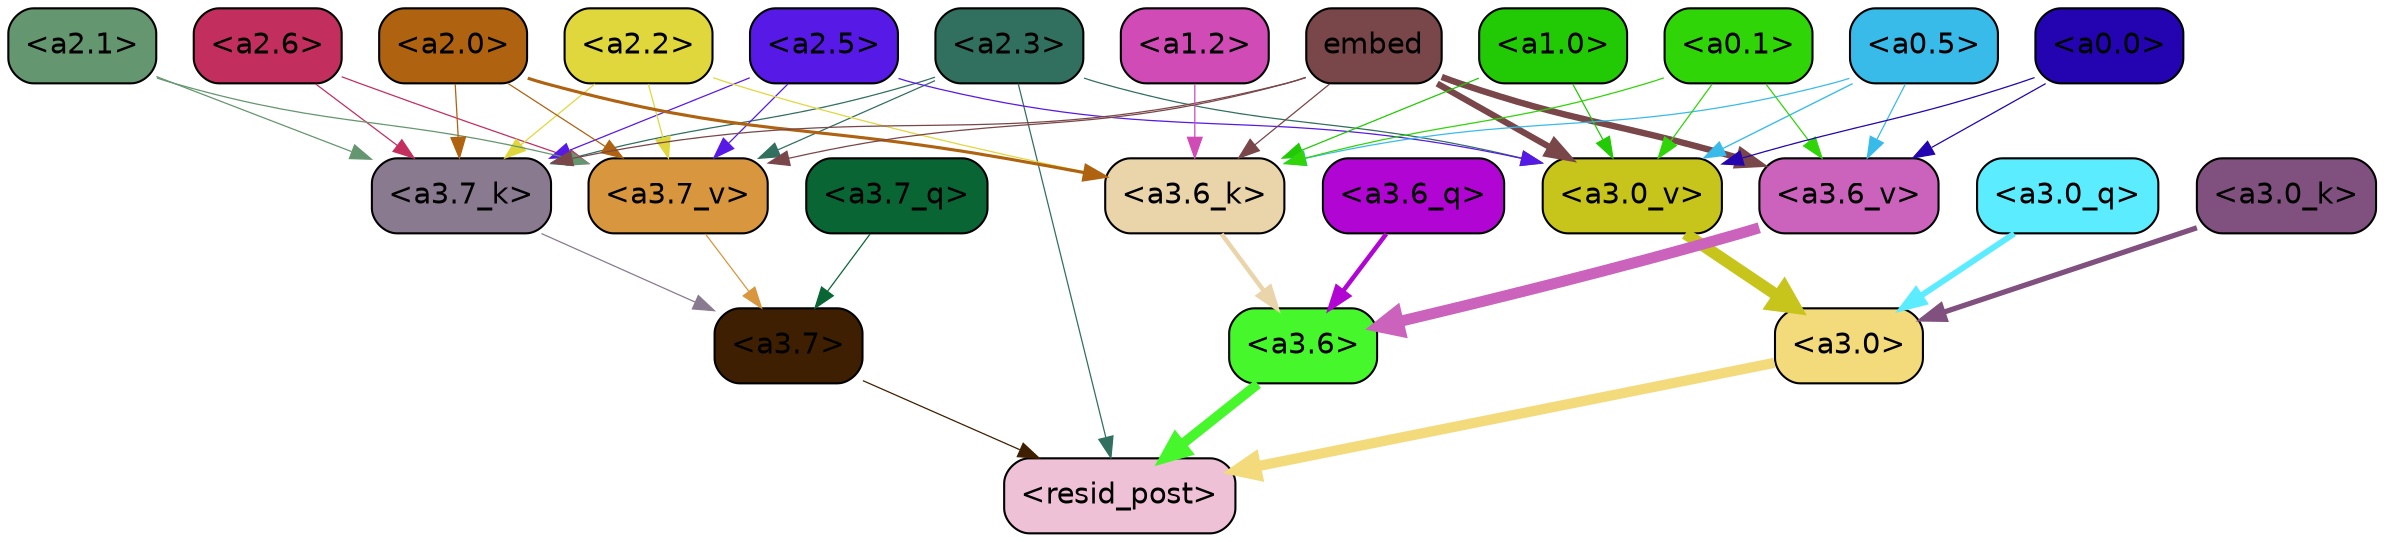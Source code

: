 strict digraph "" {
	graph [bgcolor=transparent,
		layout=dot,
		overlap=false,
		splines=true
	];
	"<a3.7>"	[color=black,
		fillcolor="#3e1f01",
		fontname=Helvetica,
		shape=box,
		style="filled, rounded"];
	"<resid_post>"	[color=black,
		fillcolor="#efc1d6",
		fontname=Helvetica,
		shape=box,
		style="filled, rounded"];
	"<a3.7>" -> "<resid_post>"	[color="#3e1f01",
		penwidth=0.6];
	"<a3.6>"	[color=black,
		fillcolor="#46f72c",
		fontname=Helvetica,
		shape=box,
		style="filled, rounded"];
	"<a3.6>" -> "<resid_post>"	[color="#46f72c",
		penwidth=4.7534414529800415];
	"<a3.0>"	[color=black,
		fillcolor="#f3da7b",
		fontname=Helvetica,
		shape=box,
		style="filled, rounded"];
	"<a3.0>" -> "<resid_post>"	[color="#f3da7b",
		penwidth=4.898576855659485];
	"<a2.3>"	[color=black,
		fillcolor="#316f5f",
		fontname=Helvetica,
		shape=box,
		style="filled, rounded"];
	"<a2.3>" -> "<resid_post>"	[color="#316f5f",
		penwidth=0.6];
	"<a3.7_k>"	[color=black,
		fillcolor="#8a7a90",
		fontname=Helvetica,
		shape=box,
		style="filled, rounded"];
	"<a2.3>" -> "<a3.7_k>"	[color="#316f5f",
		penwidth=0.6];
	"<a3.7_v>"	[color=black,
		fillcolor="#d8963e",
		fontname=Helvetica,
		shape=box,
		style="filled, rounded"];
	"<a2.3>" -> "<a3.7_v>"	[color="#316f5f",
		penwidth=0.6];
	"<a3.0_v>"	[color=black,
		fillcolor="#c7c51c",
		fontname=Helvetica,
		shape=box,
		style="filled, rounded"];
	"<a2.3>" -> "<a3.0_v>"	[color="#316f5f",
		penwidth=0.6];
	"<a3.7_q>"	[color=black,
		fillcolor="#096634",
		fontname=Helvetica,
		shape=box,
		style="filled, rounded"];
	"<a3.7_q>" -> "<a3.7>"	[color="#096634",
		penwidth=0.6];
	"<a3.6_q>"	[color=black,
		fillcolor="#b105d3",
		fontname=Helvetica,
		shape=box,
		style="filled, rounded"];
	"<a3.6_q>" -> "<a3.6>"	[color="#b105d3",
		penwidth=2.160832464694977];
	"<a3.0_q>"	[color=black,
		fillcolor="#5cecff",
		fontname=Helvetica,
		shape=box,
		style="filled, rounded"];
	"<a3.0_q>" -> "<a3.0>"	[color="#5cecff",
		penwidth=2.870753765106201];
	"<a3.7_k>" -> "<a3.7>"	[color="#8a7a90",
		penwidth=0.6];
	"<a3.6_k>"	[color=black,
		fillcolor="#ead4aa",
		fontname=Helvetica,
		shape=box,
		style="filled, rounded"];
	"<a3.6_k>" -> "<a3.6>"	[color="#ead4aa",
		penwidth=2.13908451795578];
	"<a3.0_k>"	[color=black,
		fillcolor="#80507f",
		fontname=Helvetica,
		shape=box,
		style="filled, rounded"];
	"<a3.0_k>" -> "<a3.0>"	[color="#80507f",
		penwidth=2.520303964614868];
	"<a3.7_v>" -> "<a3.7>"	[color="#d8963e",
		penwidth=0.6];
	"<a3.6_v>"	[color=black,
		fillcolor="#cb62bc",
		fontname=Helvetica,
		shape=box,
		style="filled, rounded"];
	"<a3.6_v>" -> "<a3.6>"	[color="#cb62bc",
		penwidth=5.297133803367615];
	"<a3.0_v>" -> "<a3.0>"	[color="#c7c51c",
		penwidth=5.680712580680847];
	"<a2.6>"	[color=black,
		fillcolor="#c22f5e",
		fontname=Helvetica,
		shape=box,
		style="filled, rounded"];
	"<a2.6>" -> "<a3.7_k>"	[color="#c22f5e",
		penwidth=0.6];
	"<a2.6>" -> "<a3.7_v>"	[color="#c22f5e",
		penwidth=0.6];
	"<a2.5>"	[color=black,
		fillcolor="#5719e6",
		fontname=Helvetica,
		shape=box,
		style="filled, rounded"];
	"<a2.5>" -> "<a3.7_k>"	[color="#5719e6",
		penwidth=0.6];
	"<a2.5>" -> "<a3.7_v>"	[color="#5719e6",
		penwidth=0.6];
	"<a2.5>" -> "<a3.0_v>"	[color="#5719e6",
		penwidth=0.6];
	"<a2.2>"	[color=black,
		fillcolor="#e0d73d",
		fontname=Helvetica,
		shape=box,
		style="filled, rounded"];
	"<a2.2>" -> "<a3.7_k>"	[color="#e0d73d",
		penwidth=0.6];
	"<a2.2>" -> "<a3.6_k>"	[color="#e0d73d",
		penwidth=0.6];
	"<a2.2>" -> "<a3.7_v>"	[color="#e0d73d",
		penwidth=0.6];
	"<a2.1>"	[color=black,
		fillcolor="#64966f",
		fontname=Helvetica,
		shape=box,
		style="filled, rounded"];
	"<a2.1>" -> "<a3.7_k>"	[color="#64966f",
		penwidth=0.6];
	"<a2.1>" -> "<a3.7_v>"	[color="#64966f",
		penwidth=0.6];
	"<a2.0>"	[color=black,
		fillcolor="#af6210",
		fontname=Helvetica,
		shape=box,
		style="filled, rounded"];
	"<a2.0>" -> "<a3.7_k>"	[color="#af6210",
		penwidth=0.6];
	"<a2.0>" -> "<a3.6_k>"	[color="#af6210",
		penwidth=1.4957321882247925];
	"<a2.0>" -> "<a3.7_v>"	[color="#af6210",
		penwidth=0.6];
	embed	[color=black,
		fillcolor="#794649",
		fontname=Helvetica,
		shape=box,
		style="filled, rounded"];
	embed -> "<a3.7_k>"	[color="#794649",
		penwidth=0.6];
	embed -> "<a3.6_k>"	[color="#794649",
		penwidth=0.6];
	embed -> "<a3.7_v>"	[color="#794649",
		penwidth=0.6];
	embed -> "<a3.6_v>"	[color="#794649",
		penwidth=3.067279100418091];
	embed -> "<a3.0_v>"	[color="#794649",
		penwidth=3.0212591886520386];
	"<a1.2>"	[color=black,
		fillcolor="#d04bb6",
		fontname=Helvetica,
		shape=box,
		style="filled, rounded"];
	"<a1.2>" -> "<a3.6_k>"	[color="#d04bb6",
		penwidth=0.6];
	"<a1.0>"	[color=black,
		fillcolor="#22c905",
		fontname=Helvetica,
		shape=box,
		style="filled, rounded"];
	"<a1.0>" -> "<a3.6_k>"	[color="#22c905",
		penwidth=0.6];
	"<a1.0>" -> "<a3.0_v>"	[color="#22c905",
		penwidth=0.6];
	"<a0.5>"	[color=black,
		fillcolor="#39bbea",
		fontname=Helvetica,
		shape=box,
		style="filled, rounded"];
	"<a0.5>" -> "<a3.6_k>"	[color="#39bbea",
		penwidth=0.6];
	"<a0.5>" -> "<a3.6_v>"	[color="#39bbea",
		penwidth=0.6];
	"<a0.5>" -> "<a3.0_v>"	[color="#39bbea",
		penwidth=0.648682102560997];
	"<a0.1>"	[color=black,
		fillcolor="#30d508",
		fontname=Helvetica,
		shape=box,
		style="filled, rounded"];
	"<a0.1>" -> "<a3.6_k>"	[color="#30d508",
		penwidth=0.6];
	"<a0.1>" -> "<a3.6_v>"	[color="#30d508",
		penwidth=0.6];
	"<a0.1>" -> "<a3.0_v>"	[color="#30d508",
		penwidth=0.6];
	"<a0.0>"	[color=black,
		fillcolor="#2304b0",
		fontname=Helvetica,
		shape=box,
		style="filled, rounded"];
	"<a0.0>" -> "<a3.6_v>"	[color="#2304b0",
		penwidth=0.6];
	"<a0.0>" -> "<a3.0_v>"	[color="#2304b0",
		penwidth=0.6];
}
